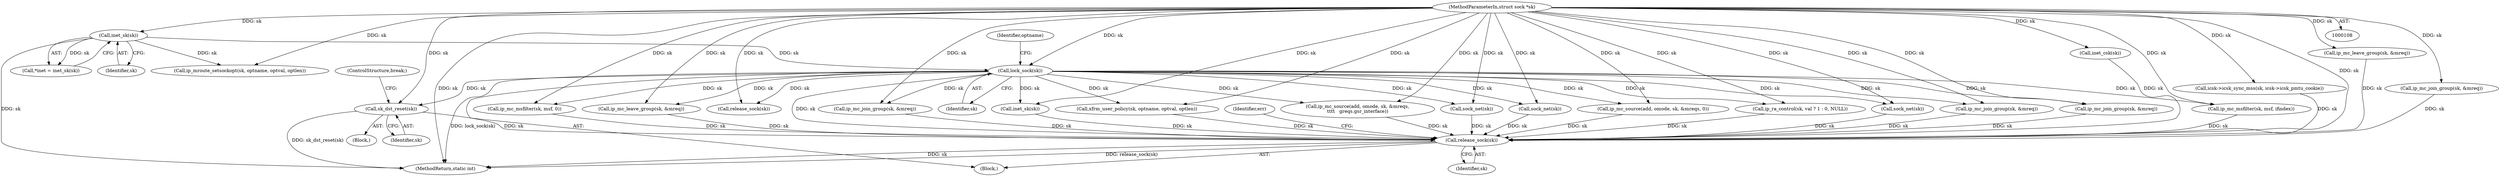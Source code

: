 digraph "0_linux_f6d8bd051c391c1c0458a30b2a7abcd939329259_26@pointer" {
"1000500" [label="(Call,sk_dst_reset(sk))"];
"1000259" [label="(Call,lock_sock(sk))"];
"1000118" [label="(Call,inet_sk(sk))"];
"1000109" [label="(MethodParameterIn,struct sock *sk)"];
"1001710" [label="(Call,release_sock(sk))"];
"1000109" [label="(MethodParameterIn,struct sock *sk)"];
"1001167" [label="(Call,ip_mc_join_group(sk, &mreq))"];
"1000889" [label="(Call,ip_mc_leave_group(sk, &mreq))"];
"1001720" [label="(MethodReturn,static int)"];
"1000882" [label="(Call,ip_mc_join_group(sk, &mreq))"];
"1000116" [label="(Call,*inet = inet_sk(sk))"];
"1000118" [label="(Call,inet_sk(sk))"];
"1000295" [label="(Call,inet_csk(sk))"];
"1000770" [label="(Call,sock_net(sk))"];
"1000488" [label="(Block,)"];
"1001715" [label="(Call,release_sock(sk))"];
"1000119" [label="(Identifier,sk)"];
"1000251" [label="(Call,ip_mroute_setsockopt(sk, optname, optval, optlen))"];
"1001713" [label="(Identifier,err)"];
"1000278" [label="(Call,sock_net(sk))"];
"1000260" [label="(Identifier,sk)"];
"1001094" [label="(Call,ip_mc_source(add, omode, sk, &mreqs, 0))"];
"1001618" [label="(Call,ip_ra_control(sk, val ? 1 : 0, NULL))"];
"1001330" [label="(Call,ip_mc_join_group(sk, &mreq))"];
"1001365" [label="(Call,ip_mc_source(add, omode, sk, &mreqs,\n\t\t\t\t   greqs.gsr_interface))"];
"1001584" [label="(Call,ip_mc_msfilter(sk, msf, ifindex))"];
"1000114" [label="(Block,)"];
"1000750" [label="(Call,sock_net(sk))"];
"1001710" [label="(Call,release_sock(sk))"];
"1001066" [label="(Call,ip_mc_join_group(sk, &mreq))"];
"1000977" [label="(Call,ip_mc_msfilter(sk, msf, 0))"];
"1000500" [label="(Call,sk_dst_reset(sk))"];
"1001174" [label="(Call,ip_mc_leave_group(sk, &mreq))"];
"1000262" [label="(Identifier,optname)"];
"1000832" [label="(Call,inet_sk(sk))"];
"1001653" [label="(Call,xfrm_user_policy(sk, optname, optval, optlen))"];
"1001711" [label="(Identifier,sk)"];
"1000259" [label="(Call,lock_sock(sk))"];
"1000501" [label="(Identifier,sk)"];
"1000343" [label="(Call,icsk->icsk_sync_mss(sk, icsk->icsk_pmtu_cookie))"];
"1000502" [label="(ControlStructure,break;)"];
"1000500" -> "1000488"  [label="AST: "];
"1000500" -> "1000501"  [label="CFG: "];
"1000501" -> "1000500"  [label="AST: "];
"1000502" -> "1000500"  [label="CFG: "];
"1000500" -> "1001720"  [label="DDG: sk_dst_reset(sk)"];
"1000259" -> "1000500"  [label="DDG: sk"];
"1000109" -> "1000500"  [label="DDG: sk"];
"1000500" -> "1001710"  [label="DDG: sk"];
"1000259" -> "1000114"  [label="AST: "];
"1000259" -> "1000260"  [label="CFG: "];
"1000260" -> "1000259"  [label="AST: "];
"1000262" -> "1000259"  [label="CFG: "];
"1000259" -> "1001720"  [label="DDG: lock_sock(sk)"];
"1000118" -> "1000259"  [label="DDG: sk"];
"1000109" -> "1000259"  [label="DDG: sk"];
"1000259" -> "1000278"  [label="DDG: sk"];
"1000259" -> "1000750"  [label="DDG: sk"];
"1000259" -> "1000770"  [label="DDG: sk"];
"1000259" -> "1000832"  [label="DDG: sk"];
"1000259" -> "1000977"  [label="DDG: sk"];
"1000259" -> "1001066"  [label="DDG: sk"];
"1000259" -> "1001094"  [label="DDG: sk"];
"1000259" -> "1001167"  [label="DDG: sk"];
"1000259" -> "1001174"  [label="DDG: sk"];
"1000259" -> "1001330"  [label="DDG: sk"];
"1000259" -> "1001365"  [label="DDG: sk"];
"1000259" -> "1001584"  [label="DDG: sk"];
"1000259" -> "1001618"  [label="DDG: sk"];
"1000259" -> "1001653"  [label="DDG: sk"];
"1000259" -> "1001710"  [label="DDG: sk"];
"1000259" -> "1001715"  [label="DDG: sk"];
"1000118" -> "1000116"  [label="AST: "];
"1000118" -> "1000119"  [label="CFG: "];
"1000119" -> "1000118"  [label="AST: "];
"1000116" -> "1000118"  [label="CFG: "];
"1000118" -> "1001720"  [label="DDG: sk"];
"1000118" -> "1000116"  [label="DDG: sk"];
"1000109" -> "1000118"  [label="DDG: sk"];
"1000118" -> "1000251"  [label="DDG: sk"];
"1000109" -> "1000108"  [label="AST: "];
"1000109" -> "1001720"  [label="DDG: sk"];
"1000109" -> "1000251"  [label="DDG: sk"];
"1000109" -> "1000278"  [label="DDG: sk"];
"1000109" -> "1000295"  [label="DDG: sk"];
"1000109" -> "1000343"  [label="DDG: sk"];
"1000109" -> "1000750"  [label="DDG: sk"];
"1000109" -> "1000770"  [label="DDG: sk"];
"1000109" -> "1000832"  [label="DDG: sk"];
"1000109" -> "1000882"  [label="DDG: sk"];
"1000109" -> "1000889"  [label="DDG: sk"];
"1000109" -> "1000977"  [label="DDG: sk"];
"1000109" -> "1001066"  [label="DDG: sk"];
"1000109" -> "1001094"  [label="DDG: sk"];
"1000109" -> "1001167"  [label="DDG: sk"];
"1000109" -> "1001174"  [label="DDG: sk"];
"1000109" -> "1001330"  [label="DDG: sk"];
"1000109" -> "1001365"  [label="DDG: sk"];
"1000109" -> "1001584"  [label="DDG: sk"];
"1000109" -> "1001618"  [label="DDG: sk"];
"1000109" -> "1001653"  [label="DDG: sk"];
"1000109" -> "1001710"  [label="DDG: sk"];
"1000109" -> "1001715"  [label="DDG: sk"];
"1001710" -> "1000114"  [label="AST: "];
"1001710" -> "1001711"  [label="CFG: "];
"1001711" -> "1001710"  [label="AST: "];
"1001713" -> "1001710"  [label="CFG: "];
"1001710" -> "1001720"  [label="DDG: sk"];
"1001710" -> "1001720"  [label="DDG: release_sock(sk)"];
"1000343" -> "1001710"  [label="DDG: sk"];
"1000295" -> "1001710"  [label="DDG: sk"];
"1001653" -> "1001710"  [label="DDG: sk"];
"1001618" -> "1001710"  [label="DDG: sk"];
"1000889" -> "1001710"  [label="DDG: sk"];
"1000750" -> "1001710"  [label="DDG: sk"];
"1001094" -> "1001710"  [label="DDG: sk"];
"1000882" -> "1001710"  [label="DDG: sk"];
"1001174" -> "1001710"  [label="DDG: sk"];
"1000832" -> "1001710"  [label="DDG: sk"];
"1001584" -> "1001710"  [label="DDG: sk"];
"1001066" -> "1001710"  [label="DDG: sk"];
"1001167" -> "1001710"  [label="DDG: sk"];
"1001330" -> "1001710"  [label="DDG: sk"];
"1000977" -> "1001710"  [label="DDG: sk"];
"1000278" -> "1001710"  [label="DDG: sk"];
"1001365" -> "1001710"  [label="DDG: sk"];
"1000770" -> "1001710"  [label="DDG: sk"];
}
